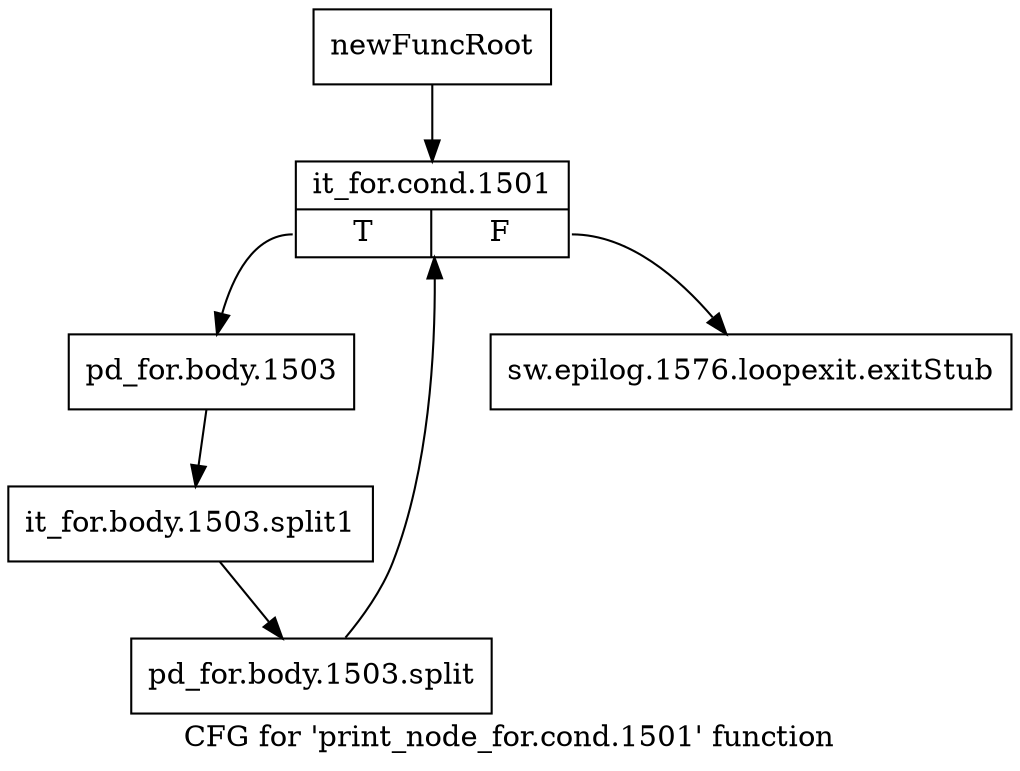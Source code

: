 digraph "CFG for 'print_node_for.cond.1501' function" {
	label="CFG for 'print_node_for.cond.1501' function";

	Node0xb77f5d0 [shape=record,label="{newFuncRoot}"];
	Node0xb77f5d0 -> Node0xb77f670;
	Node0xb77f620 [shape=record,label="{sw.epilog.1576.loopexit.exitStub}"];
	Node0xb77f670 [shape=record,label="{it_for.cond.1501|{<s0>T|<s1>F}}"];
	Node0xb77f670:s0 -> Node0xb77f6c0;
	Node0xb77f670:s1 -> Node0xb77f620;
	Node0xb77f6c0 [shape=record,label="{pd_for.body.1503}"];
	Node0xb77f6c0 -> Node0xf9a9070;
	Node0xf9a9070 [shape=record,label="{it_for.body.1503.split1}"];
	Node0xf9a9070 -> Node0xf843220;
	Node0xf843220 [shape=record,label="{pd_for.body.1503.split}"];
	Node0xf843220 -> Node0xb77f670;
}
